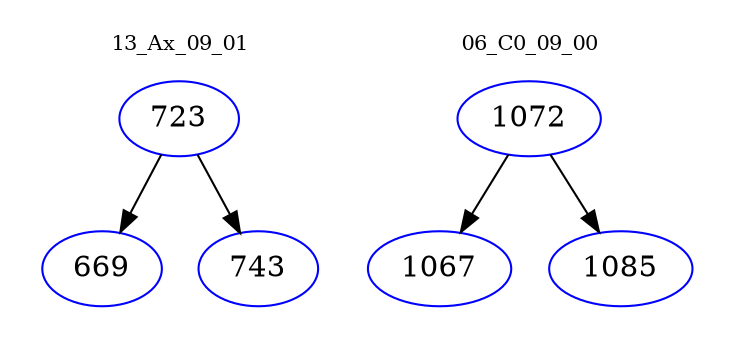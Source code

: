 digraph{
subgraph cluster_0 {
color = white
label = "13_Ax_09_01";
fontsize=10;
T0_723 [label="723", color="blue"]
T0_723 -> T0_669 [color="black"]
T0_669 [label="669", color="blue"]
T0_723 -> T0_743 [color="black"]
T0_743 [label="743", color="blue"]
}
subgraph cluster_1 {
color = white
label = "06_C0_09_00";
fontsize=10;
T1_1072 [label="1072", color="blue"]
T1_1072 -> T1_1067 [color="black"]
T1_1067 [label="1067", color="blue"]
T1_1072 -> T1_1085 [color="black"]
T1_1085 [label="1085", color="blue"]
}
}
